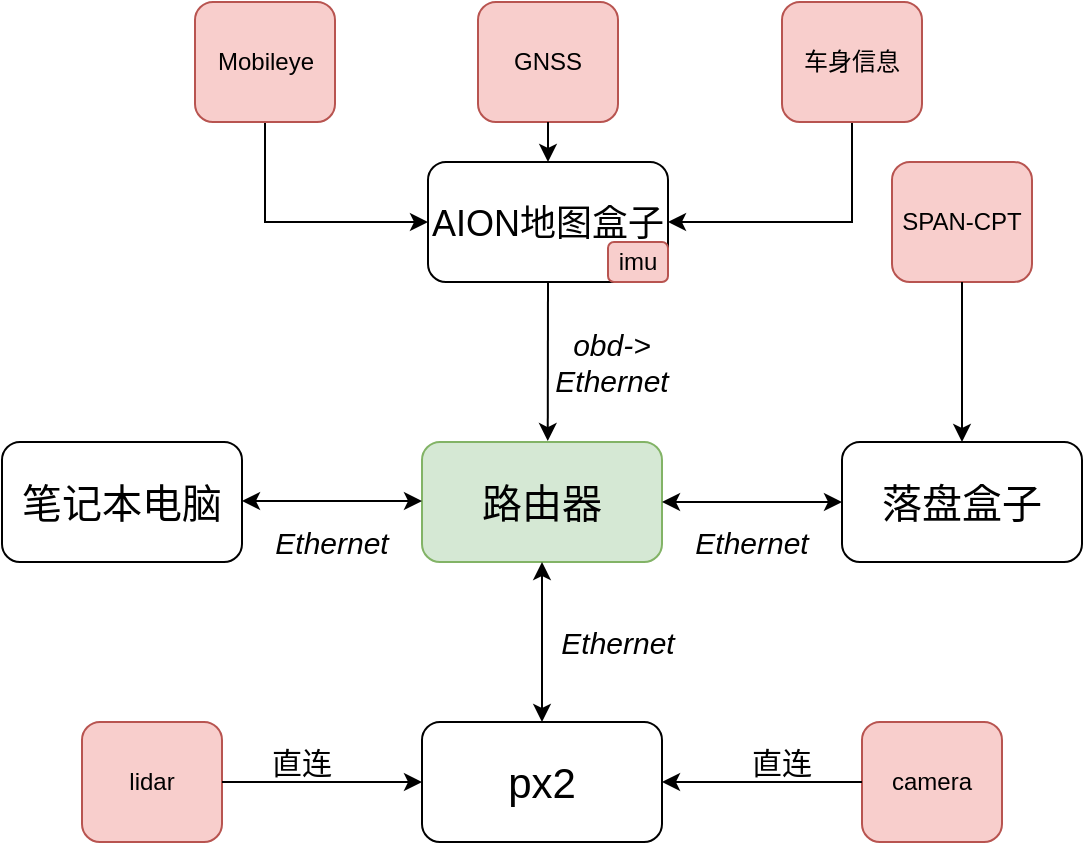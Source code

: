 <mxfile version="14.6.1" type="github">
  <diagram id="Wk74kEMtHISoScYsqJLL" name="Page-1">
    <mxGraphModel dx="1021" dy="531" grid="1" gridSize="10" guides="1" tooltips="1" connect="1" arrows="1" fold="1" page="1" pageScale="1" pageWidth="827" pageHeight="1169" math="0" shadow="0">
      <root>
        <mxCell id="0" />
        <mxCell id="1" parent="0" />
        <mxCell id="wm46AVBpIbckQWWRErPG-2" value="&lt;font style=&quot;font-size: 20px&quot;&gt;路由器&lt;/font&gt;" style="rounded=1;whiteSpace=wrap;html=1;fillColor=#d5e8d4;strokeColor=#82b366;" parent="1" vertex="1">
          <mxGeometry x="290" y="220" width="120" height="60" as="geometry" />
        </mxCell>
        <mxCell id="wm46AVBpIbckQWWRErPG-3" value="&lt;font style=&quot;font-size: 21px&quot;&gt;px2&lt;/font&gt;" style="rounded=1;whiteSpace=wrap;html=1;" parent="1" vertex="1">
          <mxGeometry x="290" y="360" width="120" height="60" as="geometry" />
        </mxCell>
        <mxCell id="wm46AVBpIbckQWWRErPG-5" value="camera" style="rounded=1;whiteSpace=wrap;html=1;fillColor=#f8cecc;strokeColor=#b85450;" parent="1" vertex="1">
          <mxGeometry x="510" y="360" width="70" height="60" as="geometry" />
        </mxCell>
        <mxCell id="wm46AVBpIbckQWWRErPG-7" value="" style="endArrow=classic;startArrow=classic;html=1;exitX=0.5;exitY=0;exitDx=0;exitDy=0;entryX=0.5;entryY=1;entryDx=0;entryDy=0;" parent="1" source="wm46AVBpIbckQWWRErPG-3" target="wm46AVBpIbckQWWRErPG-2" edge="1">
          <mxGeometry width="50" height="50" relative="1" as="geometry">
            <mxPoint x="320" y="330" as="sourcePoint" />
            <mxPoint x="370" y="280" as="targetPoint" />
          </mxGeometry>
        </mxCell>
        <mxCell id="wm46AVBpIbckQWWRErPG-8" value="" style="endArrow=classic;html=1;exitX=0;exitY=0.5;exitDx=0;exitDy=0;entryX=1;entryY=0.5;entryDx=0;entryDy=0;" parent="1" source="wm46AVBpIbckQWWRErPG-5" target="wm46AVBpIbckQWWRErPG-3" edge="1">
          <mxGeometry width="50" height="50" relative="1" as="geometry">
            <mxPoint x="290" y="490" as="sourcePoint" />
            <mxPoint x="340" y="440" as="targetPoint" />
          </mxGeometry>
        </mxCell>
        <mxCell id="wm46AVBpIbckQWWRErPG-9" value="落盘盒子" style="rounded=1;whiteSpace=wrap;html=1;fontSize=20;" parent="1" vertex="1">
          <mxGeometry x="500" y="220" width="120" height="60" as="geometry" />
        </mxCell>
        <mxCell id="wm46AVBpIbckQWWRErPG-11" value="" style="endArrow=classic;startArrow=classic;html=1;exitX=0;exitY=0.5;exitDx=0;exitDy=0;entryX=1;entryY=0.5;entryDx=0;entryDy=0;" parent="1" source="wm46AVBpIbckQWWRErPG-9" target="wm46AVBpIbckQWWRErPG-2" edge="1">
          <mxGeometry width="50" height="50" relative="1" as="geometry">
            <mxPoint x="680" y="160" as="sourcePoint" />
            <mxPoint x="680" y="80" as="targetPoint" />
          </mxGeometry>
        </mxCell>
        <mxCell id="wm46AVBpIbckQWWRErPG-12" value="&lt;font style=&quot;font-size: 18px&quot;&gt;AION地图盒子&lt;/font&gt;" style="rounded=1;whiteSpace=wrap;html=1;fontSize=20;" parent="1" vertex="1">
          <mxGeometry x="293" y="80" width="120" height="60" as="geometry" />
        </mxCell>
        <mxCell id="HKLBdIdV998N-pjtqKQZ-11" style="edgeStyle=orthogonalEdgeStyle;rounded=0;orthogonalLoop=1;jettySize=auto;html=1;entryX=1;entryY=0.5;entryDx=0;entryDy=0;exitX=0.5;exitY=1;exitDx=0;exitDy=0;" parent="1" source="wm46AVBpIbckQWWRErPG-14" target="wm46AVBpIbckQWWRErPG-12" edge="1">
          <mxGeometry relative="1" as="geometry" />
        </mxCell>
        <mxCell id="wm46AVBpIbckQWWRErPG-14" value="车身信息" style="rounded=1;whiteSpace=wrap;html=1;fillColor=#f8cecc;strokeColor=#b85450;" parent="1" vertex="1">
          <mxGeometry x="470" width="70" height="60" as="geometry" />
        </mxCell>
        <mxCell id="HKLBdIdV998N-pjtqKQZ-10" style="edgeStyle=orthogonalEdgeStyle;rounded=0;orthogonalLoop=1;jettySize=auto;html=1;exitX=0.5;exitY=1;exitDx=0;exitDy=0;entryX=0;entryY=0.5;entryDx=0;entryDy=0;" parent="1" source="wm46AVBpIbckQWWRErPG-15" target="wm46AVBpIbckQWWRErPG-12" edge="1">
          <mxGeometry relative="1" as="geometry" />
        </mxCell>
        <mxCell id="wm46AVBpIbckQWWRErPG-15" value="Mobileye" style="rounded=1;whiteSpace=wrap;html=1;fillColor=#f8cecc;strokeColor=#b85450;" parent="1" vertex="1">
          <mxGeometry x="176.5" width="70" height="60" as="geometry" />
        </mxCell>
        <mxCell id="wm46AVBpIbckQWWRErPG-23" value="" style="endArrow=classic;html=1;exitX=0.5;exitY=1;exitDx=0;exitDy=0;entryX=0.524;entryY=-0.008;entryDx=0;entryDy=0;entryPerimeter=0;" parent="1" source="wm46AVBpIbckQWWRErPG-12" target="wm46AVBpIbckQWWRErPG-2" edge="1">
          <mxGeometry width="50" height="50" relative="1" as="geometry">
            <mxPoint x="140" y="490" as="sourcePoint" />
            <mxPoint x="190" y="440" as="targetPoint" />
          </mxGeometry>
        </mxCell>
        <mxCell id="wm46AVBpIbckQWWRErPG-25" value="&lt;font size=&quot;1&quot;&gt;&lt;em style=&quot;font-size: 15px&quot;&gt;obd-&amp;gt; Ethernet&lt;/em&gt;&lt;/font&gt;" style="text;html=1;strokeColor=none;fillColor=none;align=center;verticalAlign=middle;whiteSpace=wrap;rounded=0;" parent="1" vertex="1">
          <mxGeometry x="350" y="160" width="70" height="40" as="geometry" />
        </mxCell>
        <mxCell id="wm46AVBpIbckQWWRErPG-26" value="&lt;font size=&quot;1&quot;&gt;&lt;em style=&quot;font-size: 15px&quot;&gt;Ethernet&lt;/em&gt;&lt;/font&gt;" style="text;html=1;strokeColor=none;fillColor=none;align=center;verticalAlign=middle;whiteSpace=wrap;rounded=0;" parent="1" vertex="1">
          <mxGeometry x="353" y="300" width="70" height="40" as="geometry" />
        </mxCell>
        <mxCell id="wm46AVBpIbckQWWRErPG-27" value="&lt;font size=&quot;1&quot;&gt;&lt;em style=&quot;font-size: 15px&quot;&gt;Ethernet&lt;/em&gt;&lt;/font&gt;" style="text;html=1;strokeColor=none;fillColor=none;align=center;verticalAlign=middle;whiteSpace=wrap;rounded=0;" parent="1" vertex="1">
          <mxGeometry x="420" y="250" width="70" height="40" as="geometry" />
        </mxCell>
        <mxCell id="wm46AVBpIbckQWWRErPG-33" value="GNSS" style="rounded=1;whiteSpace=wrap;html=1;fillColor=#f8cecc;strokeColor=#b85450;" parent="1" vertex="1">
          <mxGeometry x="318" width="70" height="60" as="geometry" />
        </mxCell>
        <mxCell id="wm46AVBpIbckQWWRErPG-37" value="&lt;font style=&quot;font-size: 15px&quot;&gt;直连&lt;/font&gt;" style="text;html=1;strokeColor=none;fillColor=none;align=center;verticalAlign=middle;whiteSpace=wrap;rounded=0;" parent="1" vertex="1">
          <mxGeometry x="450" y="370" width="40" height="20" as="geometry" />
        </mxCell>
        <mxCell id="HKLBdIdV998N-pjtqKQZ-1" value="SPAN-CPT" style="rounded=1;whiteSpace=wrap;html=1;fillColor=#f8cecc;strokeColor=#b85450;" parent="1" vertex="1">
          <mxGeometry x="525" y="80" width="70" height="60" as="geometry" />
        </mxCell>
        <mxCell id="HKLBdIdV998N-pjtqKQZ-18" value="" style="endArrow=classic;html=1;exitX=0.5;exitY=1;exitDx=0;exitDy=0;entryX=0.5;entryY=0;entryDx=0;entryDy=0;" parent="1" source="wm46AVBpIbckQWWRErPG-33" target="wm46AVBpIbckQWWRErPG-12" edge="1">
          <mxGeometry width="50" height="50" relative="1" as="geometry">
            <mxPoint x="120" y="600" as="sourcePoint" />
            <mxPoint x="134.64" y="220.66" as="targetPoint" />
          </mxGeometry>
        </mxCell>
        <mxCell id="HKLBdIdV998N-pjtqKQZ-21" value="" style="endArrow=classic;html=1;entryX=0.5;entryY=0;entryDx=0;entryDy=0;exitX=0.5;exitY=1;exitDx=0;exitDy=0;" parent="1" source="HKLBdIdV998N-pjtqKQZ-1" target="wm46AVBpIbckQWWRErPG-9" edge="1">
          <mxGeometry width="50" height="50" relative="1" as="geometry">
            <mxPoint x="560" y="150" as="sourcePoint" />
            <mxPoint x="130" y="550" as="targetPoint" />
          </mxGeometry>
        </mxCell>
        <mxCell id="wm46AVBpIbckQWWRErPG-10" value="imu" style="rounded=1;whiteSpace=wrap;html=1;fillColor=#f8cecc;strokeColor=#b85450;" parent="1" vertex="1">
          <mxGeometry x="383" y="120" width="30" height="20" as="geometry" />
        </mxCell>
        <mxCell id="SxqBRj5oyIzGRDTxB8xU-2" value="笔记本电脑" style="rounded=1;whiteSpace=wrap;html=1;fontSize=20;" vertex="1" parent="1">
          <mxGeometry x="80" y="220" width="120" height="60" as="geometry" />
        </mxCell>
        <mxCell id="SxqBRj5oyIzGRDTxB8xU-5" value="&lt;font size=&quot;1&quot;&gt;&lt;em style=&quot;font-size: 15px&quot;&gt;Ethernet&lt;/em&gt;&lt;/font&gt;" style="text;html=1;strokeColor=none;fillColor=none;align=center;verticalAlign=middle;whiteSpace=wrap;rounded=0;" vertex="1" parent="1">
          <mxGeometry x="210" y="250" width="70" height="40" as="geometry" />
        </mxCell>
        <mxCell id="SxqBRj5oyIzGRDTxB8xU-7" value="" style="endArrow=classic;startArrow=classic;html=1;exitX=0;exitY=0.5;exitDx=0;exitDy=0;entryX=1;entryY=0.5;entryDx=0;entryDy=0;" edge="1" parent="1">
          <mxGeometry width="50" height="50" relative="1" as="geometry">
            <mxPoint x="290" y="249.5" as="sourcePoint" />
            <mxPoint x="200" y="249.5" as="targetPoint" />
          </mxGeometry>
        </mxCell>
        <mxCell id="SxqBRj5oyIzGRDTxB8xU-8" value="lidar" style="rounded=1;whiteSpace=wrap;html=1;fillColor=#f8cecc;strokeColor=#b85450;" vertex="1" parent="1">
          <mxGeometry x="120" y="360" width="70" height="60" as="geometry" />
        </mxCell>
        <mxCell id="SxqBRj5oyIzGRDTxB8xU-9" value="" style="endArrow=classic;html=1;exitX=1;exitY=0.5;exitDx=0;exitDy=0;entryX=0;entryY=0.5;entryDx=0;entryDy=0;" edge="1" parent="1" source="SxqBRj5oyIzGRDTxB8xU-8" target="wm46AVBpIbckQWWRErPG-3">
          <mxGeometry width="50" height="50" relative="1" as="geometry">
            <mxPoint x="280" y="460" as="sourcePoint" />
            <mxPoint x="180" y="460" as="targetPoint" />
          </mxGeometry>
        </mxCell>
        <mxCell id="SxqBRj5oyIzGRDTxB8xU-10" value="&lt;font style=&quot;font-size: 15px&quot;&gt;直连&lt;/font&gt;" style="text;html=1;strokeColor=none;fillColor=none;align=center;verticalAlign=middle;whiteSpace=wrap;rounded=0;" vertex="1" parent="1">
          <mxGeometry x="210" y="370" width="40" height="20" as="geometry" />
        </mxCell>
      </root>
    </mxGraphModel>
  </diagram>
</mxfile>

